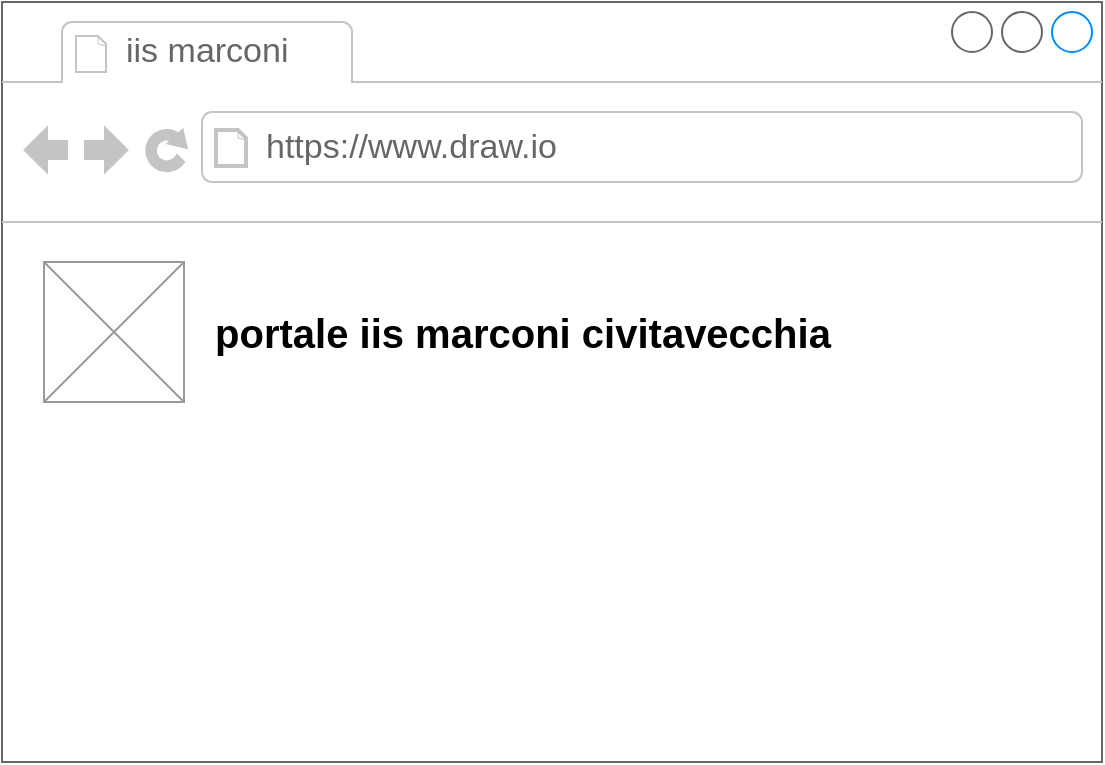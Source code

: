 <mxfile version="14.3.1" type="github">
  <diagram id="h8MY5XHXbfl3rPgXXR0w" name="Page-1">
    <mxGraphModel dx="1117" dy="1009" grid="1" gridSize="10" guides="1" tooltips="1" connect="1" arrows="1" fold="1" page="1" pageScale="1" pageWidth="827" pageHeight="1169" math="0" shadow="0">
      <root>
        <mxCell id="0" />
        <mxCell id="1" parent="0" />
        <mxCell id="Kdragnbv43jRlZBvdQGb-6" value="" style="strokeWidth=1;shadow=0;dashed=0;align=center;html=1;shape=mxgraph.mockup.containers.browserWindow;rSize=0;strokeColor=#666666;strokeColor2=#008cff;strokeColor3=#c4c4c4;mainText=,;recursiveResize=0;fontSize=14;" vertex="1" parent="1">
          <mxGeometry x="139" y="410" width="550" height="380" as="geometry" />
        </mxCell>
        <mxCell id="Kdragnbv43jRlZBvdQGb-7" value="iis marconi&amp;nbsp;" style="strokeWidth=1;shadow=0;dashed=0;align=center;html=1;shape=mxgraph.mockup.containers.anchor;fontSize=17;fontColor=#666666;align=left;" vertex="1" parent="Kdragnbv43jRlZBvdQGb-6">
          <mxGeometry x="60" y="12" width="110" height="26" as="geometry" />
        </mxCell>
        <mxCell id="Kdragnbv43jRlZBvdQGb-8" value="https://www.draw.io" style="strokeWidth=1;shadow=0;dashed=0;align=center;html=1;shape=mxgraph.mockup.containers.anchor;rSize=0;fontSize=17;fontColor=#666666;align=left;" vertex="1" parent="Kdragnbv43jRlZBvdQGb-6">
          <mxGeometry x="130" y="60" width="250" height="26" as="geometry" />
        </mxCell>
        <mxCell id="Kdragnbv43jRlZBvdQGb-10" value="" style="verticalLabelPosition=bottom;shadow=0;dashed=0;align=center;html=1;verticalAlign=top;strokeWidth=1;shape=mxgraph.mockup.graphics.simpleIcon;strokeColor=#999999;" vertex="1" parent="Kdragnbv43jRlZBvdQGb-6">
          <mxGeometry x="21" y="130" width="70" height="70" as="geometry" />
        </mxCell>
        <mxCell id="Kdragnbv43jRlZBvdQGb-11" value="&lt;font style=&quot;font-size: 20px&quot;&gt;&lt;b&gt;portale iis marconi civitavecchia&lt;/b&gt;&lt;/font&gt;" style="text;html=1;strokeColor=none;fillColor=none;align=center;verticalAlign=middle;whiteSpace=wrap;rounded=0;strokeWidth=4;fontSize=20;horizontal=1;" vertex="1" parent="Kdragnbv43jRlZBvdQGb-6">
          <mxGeometry x="101" y="155" width="319" height="20" as="geometry" />
        </mxCell>
      </root>
    </mxGraphModel>
  </diagram>
</mxfile>
